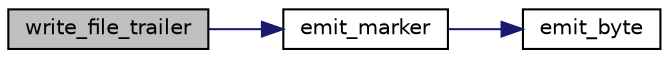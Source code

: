 digraph "write_file_trailer"
{
 // LATEX_PDF_SIZE
  bgcolor="transparent";
  edge [fontname="Helvetica",fontsize="10",labelfontname="Helvetica",labelfontsize="10"];
  node [fontname="Helvetica",fontsize="10",shape=record];
  rankdir="LR";
  Node224 [label="write_file_trailer",height=0.2,width=0.4,color="black", fillcolor="grey75", style="filled", fontcolor="black",tooltip=" "];
  Node224 -> Node225 [color="midnightblue",fontsize="10",style="solid"];
  Node225 [label="emit_marker",height=0.2,width=0.4,color="black",URL="$jcmarker_8c.html#ac0f824579de49431507514270155e053",tooltip=" "];
  Node225 -> Node226 [color="midnightblue",fontsize="10",style="solid"];
  Node226 [label="emit_byte",height=0.2,width=0.4,color="black",URL="$jcmarker_8c.html#a08eca462b2b57f23ee007a57a39dbded",tooltip=" "];
}
